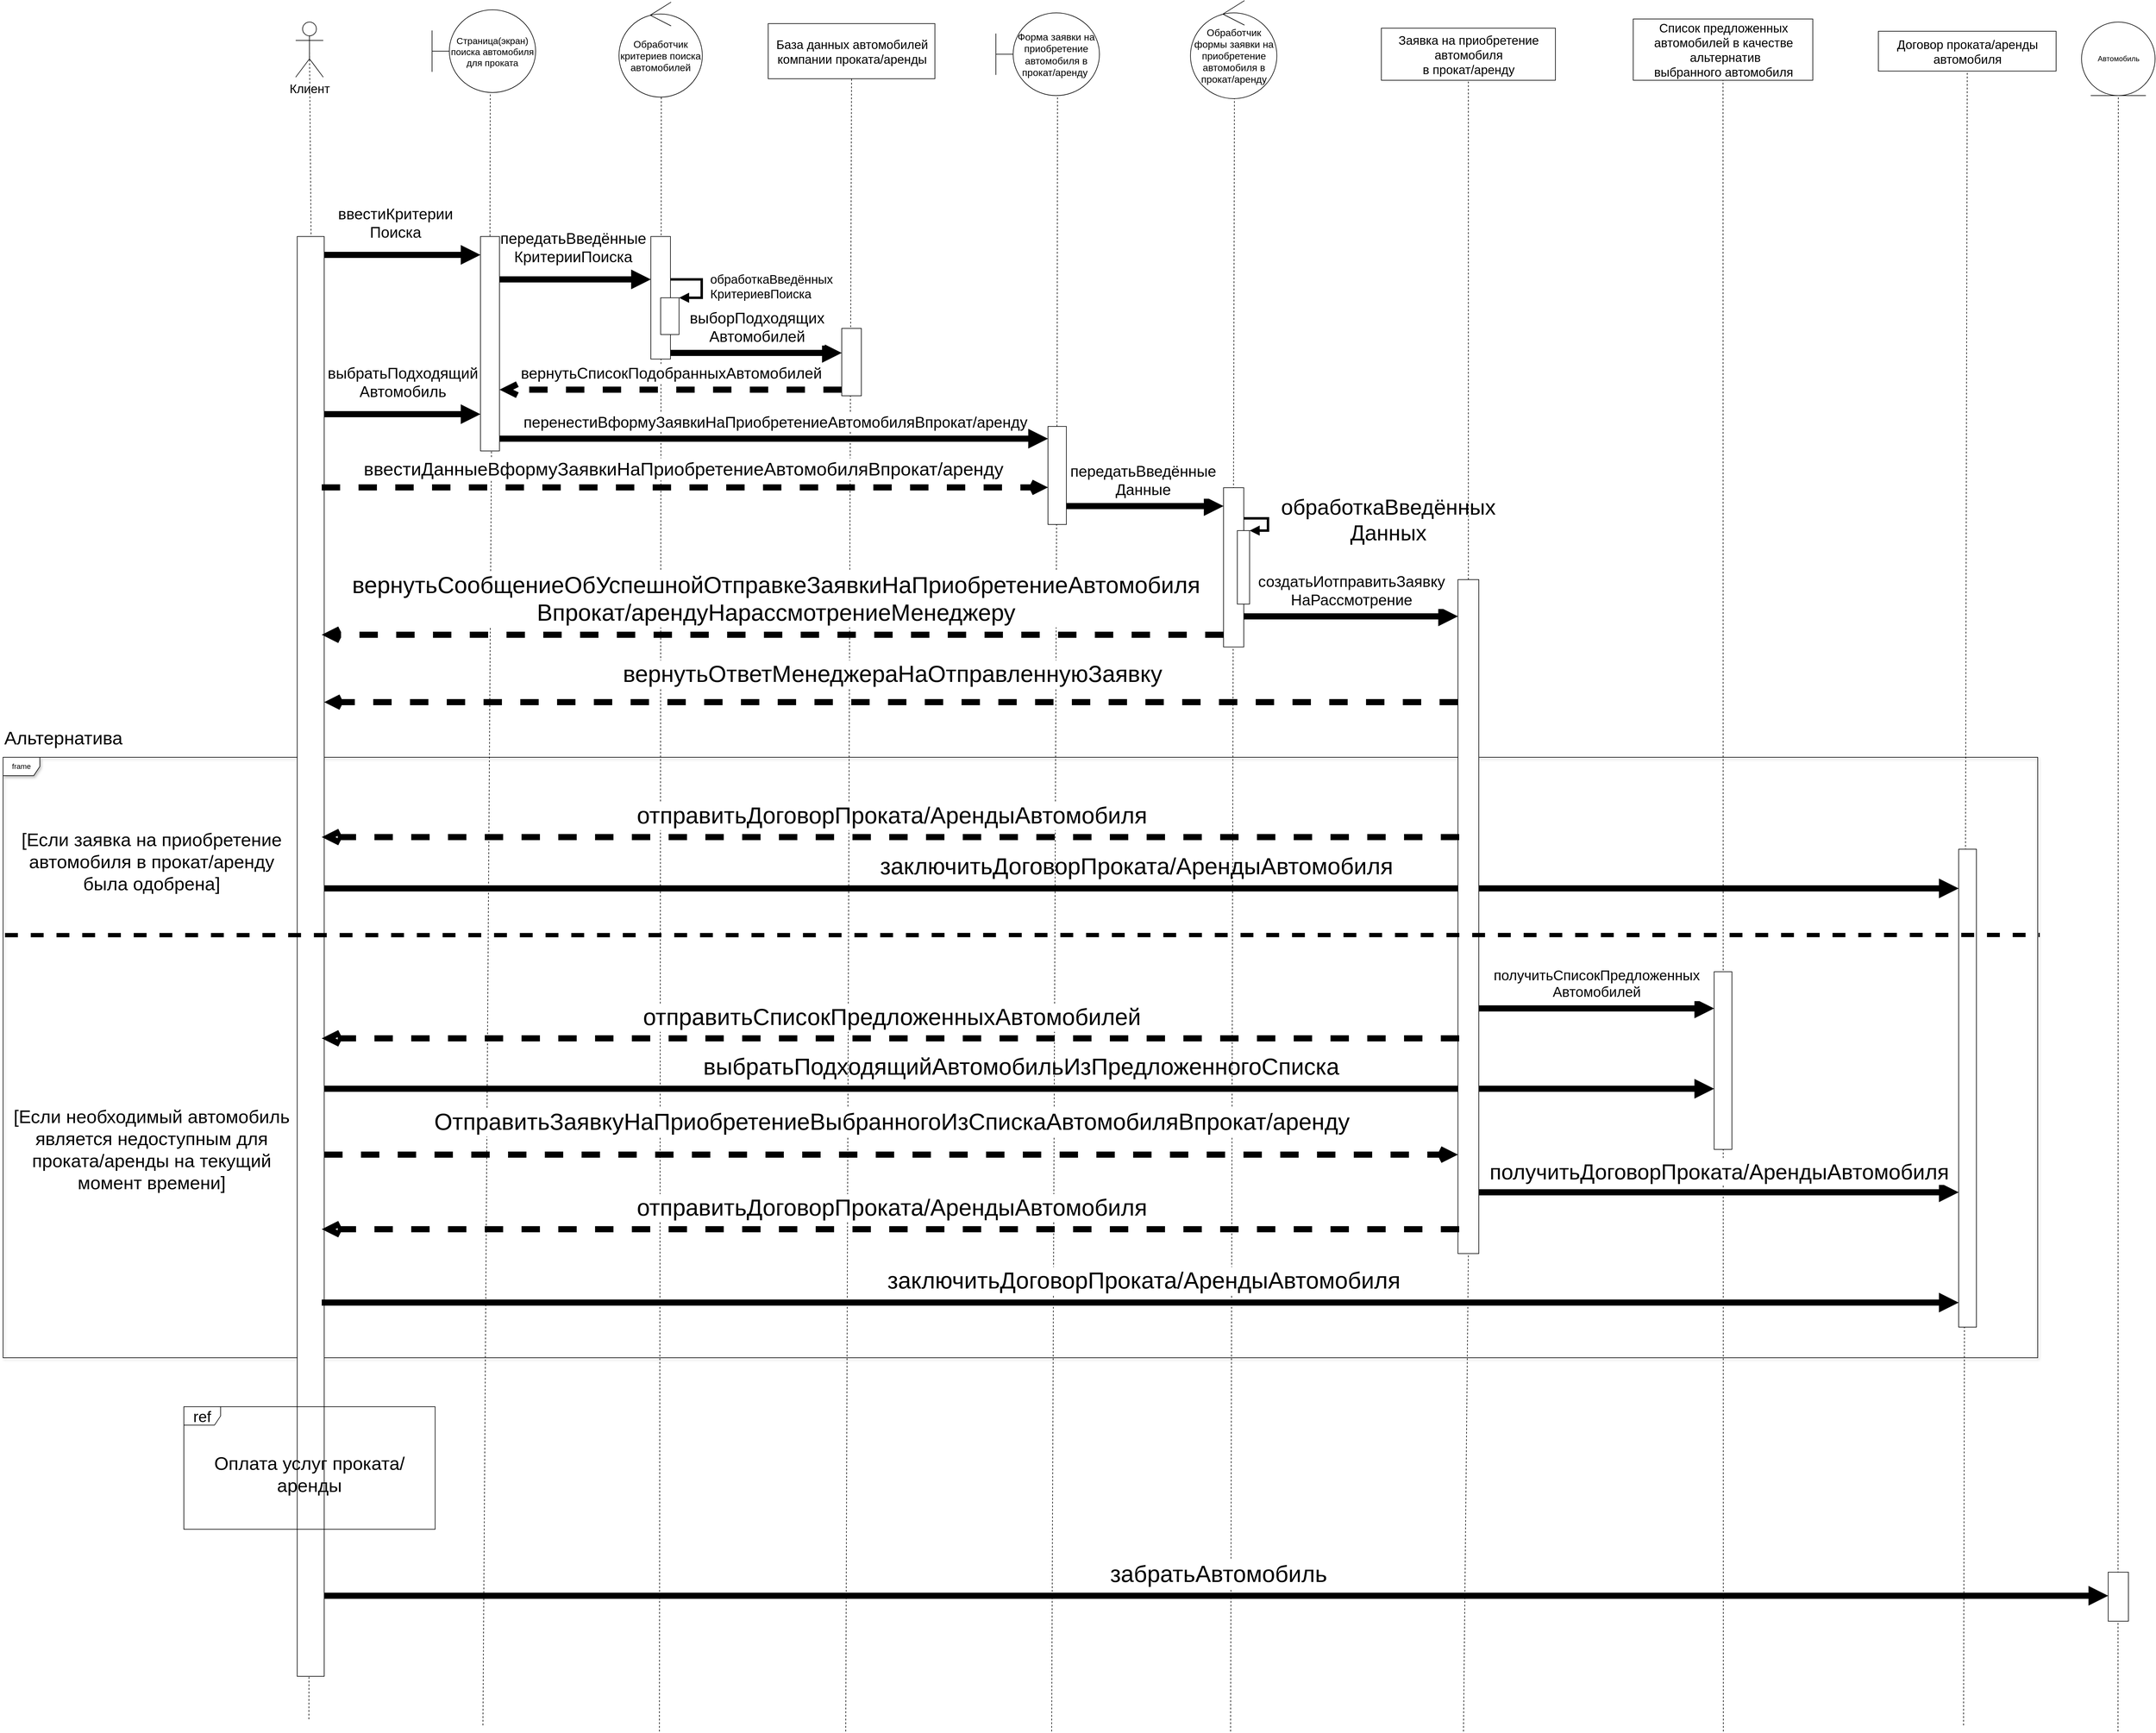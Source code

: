 <mxfile version="11.3.0" type="device" pages="1"><diagram id="gX1VoR7x7VAlLHODaygQ" name="Страница 1"><mxGraphModel dx="3720" dy="2869" grid="1" gridSize="10" guides="1" tooltips="1" connect="1" arrows="1" fold="1" page="1" pageScale="1" pageWidth="827" pageHeight="1169" math="0" shadow="0"><root><mxCell id="0"/><mxCell id="1" parent="0"/><mxCell id="iJltq6AiT_nE4RCaPnVk-61" value="frame" style="shape=umlFrame;whiteSpace=wrap;html=1;shadow=1;" parent="1" vertex="1"><mxGeometry x="-410" y="1210" width="3320" height="980" as="geometry"/></mxCell><mxCell id="iJltq6AiT_nE4RCaPnVk-91" value="&lt;font style=&quot;font-size: 38px&quot;&gt;выбратьПодходящийАвтомобильИзПредложенногоСписка&lt;/font&gt;" style="html=1;verticalAlign=bottom;endArrow=block;strokeWidth=10;" parent="1" edge="1"><mxGeometry x="0.004" y="10" width="80" relative="1" as="geometry"><mxPoint x="110.0" y="1751" as="sourcePoint"/><mxPoint x="2382" y="1751" as="targetPoint"/><Array as="points"><mxPoint x="220" y="1751"/></Array><mxPoint as="offset"/></mxGeometry></mxCell><mxCell id="iJltq6AiT_nE4RCaPnVk-78" value="&lt;font style=&quot;font-size: 38px&quot;&gt;заключитьДоговорПроката/АрендыАвтомобиля&lt;/font&gt;" style="html=1;verticalAlign=bottom;endArrow=block;strokeWidth=10;" parent="1" edge="1"><mxGeometry x="-0.004" y="10" width="80" relative="1" as="geometry"><mxPoint x="110.0" y="1424" as="sourcePoint"/><mxPoint x="2781" y="1424" as="targetPoint"/><Array as="points"><mxPoint x="160" y="1424"/></Array><mxPoint x="-1" as="offset"/></mxGeometry></mxCell><mxCell id="iJltq6AiT_nE4RCaPnVk-68" value="" style="html=1;points=[];perimeter=orthogonalPerimeter;" parent="1" vertex="1"><mxGeometry x="1964" y="920" width="34" height="1100" as="geometry"/></mxCell><mxCell id="iJltq6AiT_nE4RCaPnVk-3" value="&lt;font style=&quot;font-size: 20px&quot;&gt;Клиент&lt;/font&gt;" style="shape=umlActor;verticalLabelPosition=bottom;labelBackgroundColor=#ffffff;verticalAlign=top;html=1;" parent="1" vertex="1"><mxGeometry x="67.5" y="10" width="45" height="90" as="geometry"/></mxCell><mxCell id="iJltq6AiT_nE4RCaPnVk-5" value="" style="endArrow=none;dashed=1;html=1;entryX=0.5;entryY=0.5;entryDx=0;entryDy=0;entryPerimeter=0;exitX=0.514;exitY=0.001;exitDx=0;exitDy=0;exitPerimeter=0;" parent="1" source="iJltq6AiT_nE4RCaPnVk-16" target="iJltq6AiT_nE4RCaPnVk-3" edge="1"><mxGeometry width="50" height="50" relative="1" as="geometry"><mxPoint x="115" y="776.667" as="sourcePoint"/><mxPoint x="90" y="470" as="targetPoint"/></mxGeometry></mxCell><mxCell id="iJltq6AiT_nE4RCaPnVk-6" value="&lt;font style=&quot;font-size: 15px&quot;&gt;Страница(экран)&lt;br&gt;поиска автомобиля для проката&lt;/font&gt;" style="shape=umlBoundary;whiteSpace=wrap;html=1;" parent="1" vertex="1"><mxGeometry x="290" y="-10" width="169" height="135" as="geometry"/></mxCell><mxCell id="iJltq6AiT_nE4RCaPnVk-7" value="" style="endArrow=none;dashed=1;html=1;exitX=0.5;exitY=-0.002;exitDx=0;exitDy=0;exitPerimeter=0;entryX=0.562;entryY=1.004;entryDx=0;entryDy=0;entryPerimeter=0;" parent="1" source="iJltq6AiT_nE4RCaPnVk-28" target="iJltq6AiT_nE4RCaPnVk-6" edge="1"><mxGeometry width="50" height="50" relative="1" as="geometry"><mxPoint x="380" y="770" as="sourcePoint"/><mxPoint x="374" y="130" as="targetPoint"/></mxGeometry></mxCell><mxCell id="iJltq6AiT_nE4RCaPnVk-8" value="&lt;font style=&quot;font-size: 16px&quot;&gt;Обработчик критериев поиска автомобилей&lt;/font&gt;" style="ellipse;shape=umlControl;whiteSpace=wrap;html=1;" parent="1" vertex="1"><mxGeometry x="595" y="-22.5" width="136" height="155" as="geometry"/></mxCell><mxCell id="iJltq6AiT_nE4RCaPnVk-9" value="" style="endArrow=none;dashed=1;html=1;entryX=0.508;entryY=0.996;entryDx=0;entryDy=0;entryPerimeter=0;" parent="1" target="iJltq6AiT_nE4RCaPnVk-8" edge="1"><mxGeometry width="50" height="50" relative="1" as="geometry"><mxPoint x="661" y="2800" as="sourcePoint"/><mxPoint x="665" y="360" as="targetPoint"/></mxGeometry></mxCell><mxCell id="iJltq6AiT_nE4RCaPnVk-10" value="&lt;font style=&quot;font-size: 20px&quot;&gt;База данных автомобилей&lt;br&gt;компании проката/аренды&lt;/font&gt;" style="html=1;" parent="1" vertex="1"><mxGeometry x="838.5" y="12.5" width="272" height="90" as="geometry"/></mxCell><mxCell id="iJltq6AiT_nE4RCaPnVk-11" value="" style="endArrow=none;dashed=1;html=1;entryX=0.5;entryY=1;entryDx=0;entryDy=0;" parent="1" target="iJltq6AiT_nE4RCaPnVk-10" edge="1"><mxGeometry width="50" height="50" relative="1" as="geometry"><mxPoint x="965" y="2800" as="sourcePoint"/><mxPoint x="980" y="430" as="targetPoint"/></mxGeometry></mxCell><mxCell id="iJltq6AiT_nE4RCaPnVk-12" value="&lt;font style=&quot;font-size: 16px&quot;&gt;Форма заявки на приобретение автомобиля в прокат/аренду&amp;nbsp;&lt;/font&gt;" style="shape=umlBoundary;whiteSpace=wrap;html=1;" parent="1" vertex="1"><mxGeometry x="1210" y="-5" width="169" height="135" as="geometry"/></mxCell><mxCell id="iJltq6AiT_nE4RCaPnVk-13" value="" style="endArrow=none;dashed=1;html=1;entryX=0.595;entryY=0.995;entryDx=0;entryDy=0;entryPerimeter=0;" parent="1" target="iJltq6AiT_nE4RCaPnVk-12" edge="1"><mxGeometry width="50" height="50" relative="1" as="geometry"><mxPoint x="1301" y="2800" as="sourcePoint"/><mxPoint x="1306" y="150" as="targetPoint"/><Array as="points"><mxPoint x="1310" y="590"/></Array></mxGeometry></mxCell><mxCell id="iJltq6AiT_nE4RCaPnVk-14" value="&lt;font style=&quot;font-size: 16px&quot;&gt;Обработчик формы заявки на приобретение автомобиля в прокат/аренду&lt;/font&gt;" style="ellipse;shape=umlControl;whiteSpace=wrap;html=1;" parent="1" vertex="1"><mxGeometry x="1527.5" y="-25" width="141" height="160" as="geometry"/></mxCell><mxCell id="iJltq6AiT_nE4RCaPnVk-15" value="" style="endArrow=none;dashed=1;html=1;entryX=0.509;entryY=1.002;entryDx=0;entryDy=0;entryPerimeter=0;" parent="1" target="iJltq6AiT_nE4RCaPnVk-14" edge="1"><mxGeometry width="50" height="50" relative="1" as="geometry"><mxPoint x="1593" y="2800" as="sourcePoint"/><mxPoint x="1630" y="490" as="targetPoint"/></mxGeometry></mxCell><mxCell id="iJltq6AiT_nE4RCaPnVk-17" value="" style="endArrow=none;dashed=1;html=1;entryX=0.5;entryY=0.5;entryDx=0;entryDy=0;entryPerimeter=0;" parent="1" target="iJltq6AiT_nE4RCaPnVk-16" edge="1"><mxGeometry width="50" height="50" relative="1" as="geometry"><mxPoint x="89" y="2780" as="sourcePoint"/><mxPoint x="115" y="300" as="targetPoint"/></mxGeometry></mxCell><mxCell id="iJltq6AiT_nE4RCaPnVk-18" value="&lt;font style=&quot;font-size: 25px&quot;&gt;ввестиКритерии&lt;br&gt;Поиска&lt;/font&gt;" style="html=1;verticalAlign=bottom;endArrow=block;strokeWidth=10;" parent="1" edge="1"><mxGeometry x="-0.073" y="20" width="80" relative="1" as="geometry"><mxPoint x="110" y="390" as="sourcePoint"/><mxPoint x="369" y="390" as="targetPoint"/><mxPoint as="offset"/></mxGeometry></mxCell><mxCell id="iJltq6AiT_nE4RCaPnVk-16" value="" style="html=1;points=[];perimeter=orthogonalPerimeter;" parent="1" vertex="1"><mxGeometry x="70" y="360" width="44" height="2350" as="geometry"/></mxCell><mxCell id="iJltq6AiT_nE4RCaPnVk-28" value="" style="html=1;points=[];perimeter=orthogonalPerimeter;" parent="1" vertex="1"><mxGeometry x="369" y="360" width="31" height="350" as="geometry"/></mxCell><mxCell id="iJltq6AiT_nE4RCaPnVk-29" value="" style="endArrow=none;dashed=1;html=1;entryX=0.579;entryY=0.999;entryDx=0;entryDy=0;entryPerimeter=0;" parent="1" target="iJltq6AiT_nE4RCaPnVk-28" edge="1"><mxGeometry width="50" height="50" relative="1" as="geometry"><mxPoint x="373" y="2790" as="sourcePoint"/><mxPoint x="379.902" y="354.89" as="targetPoint"/></mxGeometry></mxCell><mxCell id="iJltq6AiT_nE4RCaPnVk-30" value="" style="html=1;points=[];perimeter=orthogonalPerimeter;" parent="1" vertex="1"><mxGeometry x="647" y="360" width="32" height="200" as="geometry"/></mxCell><mxCell id="iJltq6AiT_nE4RCaPnVk-31" value="&lt;font style=&quot;font-size: 25px&quot;&gt;передатьВведённые&lt;br&gt;КритерииПоиска&lt;/font&gt;" style="html=1;verticalAlign=bottom;endArrow=block;strokeWidth=10;" parent="1" source="iJltq6AiT_nE4RCaPnVk-28" target="iJltq6AiT_nE4RCaPnVk-30" edge="1"><mxGeometry x="0.134" y="28" width="80" relative="1" as="geometry"><mxPoint x="430" y="410" as="sourcePoint"/><mxPoint x="470" y="410" as="targetPoint"/><Array as="points"><mxPoint x="540" y="430"/></Array><mxPoint x="-20" y="8" as="offset"/></mxGeometry></mxCell><mxCell id="iJltq6AiT_nE4RCaPnVk-32" value="" style="html=1;points=[];perimeter=orthogonalPerimeter;" parent="1" vertex="1"><mxGeometry x="663" y="460" width="30" height="60" as="geometry"/></mxCell><mxCell id="iJltq6AiT_nE4RCaPnVk-33" value="&lt;font style=&quot;font-size: 20px&quot;&gt;обработкаВведённых&lt;br&gt;КритериевПоиска&lt;/font&gt;" style="edgeStyle=orthogonalEdgeStyle;html=1;align=left;spacingLeft=2;endArrow=block;rounded=0;entryX=1;entryY=0;strokeWidth=4;" parent="1" source="iJltq6AiT_nE4RCaPnVk-30" target="iJltq6AiT_nE4RCaPnVk-32" edge="1"><mxGeometry x="-0.131" y="-14" relative="1" as="geometry"><mxPoint x="688" y="430" as="sourcePoint"/><Array as="points"><mxPoint x="730" y="430"/><mxPoint x="730" y="460"/></Array><mxPoint x="24" y="10" as="offset"/></mxGeometry></mxCell><mxCell id="iJltq6AiT_nE4RCaPnVk-34" value="&lt;font style=&quot;font-size: 25px&quot;&gt;выборПодходящих&lt;br&gt;Автомобилей&lt;/font&gt;" style="html=1;verticalAlign=bottom;endArrow=block;strokeWidth=10;" parent="1" edge="1"><mxGeometry x="0.009" y="10" width="80" relative="1" as="geometry"><mxPoint x="679" y="550" as="sourcePoint"/><mxPoint x="958.5" y="550" as="targetPoint"/><mxPoint as="offset"/></mxGeometry></mxCell><mxCell id="iJltq6AiT_nE4RCaPnVk-35" value="" style="html=1;points=[];perimeter=orthogonalPerimeter;" parent="1" vertex="1"><mxGeometry x="958.5" y="510" width="32" height="110" as="geometry"/></mxCell><mxCell id="iJltq6AiT_nE4RCaPnVk-37" value="&lt;font style=&quot;font-size: 25px&quot;&gt;вернутьСписокПодобранныхАвтомобилей&lt;/font&gt;" style="html=1;verticalAlign=bottom;endArrow=open;dashed=1;endSize=8;strokeWidth=10;" parent="1" source="iJltq6AiT_nE4RCaPnVk-35" target="iJltq6AiT_nE4RCaPnVk-28" edge="1"><mxGeometry x="-0.003" y="-10" relative="1" as="geometry"><mxPoint x="940" y="608" as="sourcePoint"/><mxPoint x="440" y="610" as="targetPoint"/><Array as="points"><mxPoint x="940" y="610"/></Array><mxPoint as="offset"/></mxGeometry></mxCell><mxCell id="iJltq6AiT_nE4RCaPnVk-38" value="&lt;font style=&quot;font-size: 25px&quot;&gt;выбратьПодходящий&lt;br&gt;Автомобиль&lt;/font&gt;" style="html=1;verticalAlign=bottom;endArrow=block;strokeWidth=10;" parent="1" source="iJltq6AiT_nE4RCaPnVk-16" target="iJltq6AiT_nE4RCaPnVk-28" edge="1"><mxGeometry x="0.324" y="46" width="80" relative="1" as="geometry"><mxPoint x="141.5" y="649" as="sourcePoint"/><mxPoint x="321.5" y="650" as="targetPoint"/><Array as="points"><mxPoint x="281.5" y="650"/></Array><mxPoint x="-41" y="26" as="offset"/></mxGeometry></mxCell><mxCell id="iJltq6AiT_nE4RCaPnVk-42" value="" style="html=1;points=[];perimeter=orthogonalPerimeter;" parent="1" vertex="1"><mxGeometry x="1581.5" y="770" width="33" height="260" as="geometry"/></mxCell><mxCell id="iJltq6AiT_nE4RCaPnVk-48" value="" style="html=1;points=[];perimeter=orthogonalPerimeter;" parent="1" vertex="1"><mxGeometry x="1295" y="670" width="30" height="160" as="geometry"/></mxCell><mxCell id="iJltq6AiT_nE4RCaPnVk-50" value="&lt;font style=&quot;font-size: 25px&quot;&gt;перенестиВформуЗаявкиНаПриобретениеАвтомобиляВпрокат/аренду&lt;/font&gt;" style="html=1;verticalAlign=bottom;endArrow=block;strokeWidth=10;" parent="1" source="iJltq6AiT_nE4RCaPnVk-28" target="iJltq6AiT_nE4RCaPnVk-48" edge="1"><mxGeometry x="0.006" y="10" width="80" relative="1" as="geometry"><mxPoint x="440" y="694" as="sourcePoint"/><mxPoint x="1270" y="694" as="targetPoint"/><Array as="points"><mxPoint x="480" y="690"/></Array><mxPoint as="offset"/></mxGeometry></mxCell><mxCell id="iJltq6AiT_nE4RCaPnVk-52" value="&lt;font style=&quot;font-size: 30px&quot;&gt;ввестиДанныеВформуЗаявкиНаПриобретениеАвтомобиляВпрокат/аренду&lt;/font&gt;" style="html=1;verticalAlign=bottom;endArrow=open;dashed=1;endFill=0;strokeWidth=10;" parent="1" edge="1"><mxGeometry x="-0.004" y="10" width="80" relative="1" as="geometry"><mxPoint x="110" y="769.5" as="sourcePoint"/><mxPoint x="1295.0" y="769.5" as="targetPoint"/><Array as="points"><mxPoint x="330" y="769.5"/></Array><mxPoint as="offset"/></mxGeometry></mxCell><mxCell id="iJltq6AiT_nE4RCaPnVk-53" value="&lt;font style=&quot;font-size: 25px&quot;&gt;передатьВведённые&lt;br&gt;Данные&lt;/font&gt;" style="html=1;verticalAlign=bottom;endArrow=block;strokeWidth=10;" parent="1" edge="1"><mxGeometry x="0.443" y="61" width="80" relative="1" as="geometry"><mxPoint x="1325.0" y="800" as="sourcePoint"/><mxPoint x="1581.5" y="800" as="targetPoint"/><Array as="points"><mxPoint x="1510" y="800"/></Array><mxPoint x="-60" y="51" as="offset"/></mxGeometry></mxCell><mxCell id="iJltq6AiT_nE4RCaPnVk-54" value="" style="html=1;points=[];perimeter=orthogonalPerimeter;" parent="1" vertex="1"><mxGeometry x="1604" y="840" width="20" height="120" as="geometry"/></mxCell><mxCell id="iJltq6AiT_nE4RCaPnVk-55" value="&lt;font style=&quot;font-size: 35px&quot;&gt;обработкаВведённых&lt;br&gt;Данных&lt;/font&gt;" style="edgeStyle=orthogonalEdgeStyle;html=1;align=center;spacingLeft=2;endArrow=block;rounded=0;entryX=1;entryY=0;strokeWidth=4;" parent="1" source="iJltq6AiT_nE4RCaPnVk-42" target="iJltq6AiT_nE4RCaPnVk-54" edge="1"><mxGeometry x="-0.105" y="195" relative="1" as="geometry"><mxPoint x="1624" y="820" as="sourcePoint"/><Array as="points"><mxPoint x="1654" y="820"/><mxPoint x="1654" y="840"/></Array><mxPoint y="1" as="offset"/></mxGeometry></mxCell><mxCell id="iJltq6AiT_nE4RCaPnVk-56" value="&lt;font style=&quot;font-size: 38px&quot;&gt;вернутьСообщениеОбУспешнойОтправкеЗаявкиНаПриобретениеАвтомобиля&lt;br&gt;Впрокат/арендуНарассмотрениеМенеджеру&lt;/font&gt;" style="html=1;verticalAlign=bottom;endArrow=open;dashed=1;endSize=8;strokeWidth=10;" parent="1" edge="1"><mxGeometry x="0.891" y="-660" relative="1" as="geometry"><mxPoint x="1581.5" y="1010" as="sourcePoint"/><mxPoint x="110" y="1010" as="targetPoint"/><Array as="points"><mxPoint x="190" y="1010"/></Array><mxPoint x="661" y="650" as="offset"/></mxGeometry></mxCell><mxCell id="iJltq6AiT_nE4RCaPnVk-57" value="&lt;font style=&quot;font-size: 20px&quot;&gt;Договор проката/аренды &lt;br&gt;автомобиля&lt;/font&gt;" style="html=1;" parent="1" vertex="1"><mxGeometry x="2650" y="25" width="290" height="65" as="geometry"/></mxCell><mxCell id="iJltq6AiT_nE4RCaPnVk-58" value="" style="endArrow=none;dashed=1;html=1;entryX=0.5;entryY=1;entryDx=0;entryDy=0;" parent="1" target="iJltq6AiT_nE4RCaPnVk-57" edge="1"><mxGeometry width="50" height="50" relative="1" as="geometry"><mxPoint x="2789" y="2790" as="sourcePoint"/><mxPoint x="2530" y="430" as="targetPoint"/></mxGeometry></mxCell><mxCell id="iJltq6AiT_nE4RCaPnVk-59" value="Автомобиль" style="ellipse;shape=umlEntity;whiteSpace=wrap;html=1;" parent="1" vertex="1"><mxGeometry x="2981.5" y="10" width="120" height="120" as="geometry"/></mxCell><mxCell id="iJltq6AiT_nE4RCaPnVk-60" value="" style="endArrow=none;dashed=1;html=1;entryX=0.5;entryY=1;entryDx=0;entryDy=0;" parent="1" target="iJltq6AiT_nE4RCaPnVk-59" edge="1"><mxGeometry width="50" height="50" relative="1" as="geometry"><mxPoint x="3041" y="2800" as="sourcePoint"/><mxPoint x="3064" y="560" as="targetPoint"/></mxGeometry></mxCell><mxCell id="iJltq6AiT_nE4RCaPnVk-62" value="&lt;font style=&quot;font-size: 30px&quot;&gt;Альтернатива&lt;/font&gt;" style="text;html=1;resizable=0;points=[];autosize=1;align=left;verticalAlign=top;spacingTop=-4;" parent="1" vertex="1"><mxGeometry x="-410" y="1158" width="210" height="20" as="geometry"/></mxCell><mxCell id="iJltq6AiT_nE4RCaPnVk-63" value="&lt;font style=&quot;font-size: 30px&quot;&gt;[Если заявка на приобретение автомобиля в прокат/аренду была одобрена]&lt;/font&gt;" style="text;html=1;strokeColor=none;fillColor=none;align=center;verticalAlign=middle;whiteSpace=wrap;rounded=0;" parent="1" vertex="1"><mxGeometry x="-390" y="1370" width="445" height="20" as="geometry"/></mxCell><mxCell id="iJltq6AiT_nE4RCaPnVk-64" value="&lt;font style=&quot;font-size: 30px&quot;&gt;[Если необходимый автомобиль является недоступным для проката/аренды на текущий момент времени]&lt;/font&gt;" style="text;html=1;strokeColor=none;fillColor=none;align=center;verticalAlign=middle;whiteSpace=wrap;rounded=0;" parent="1" vertex="1"><mxGeometry x="-395" y="1840" width="455" height="20" as="geometry"/></mxCell><mxCell id="iJltq6AiT_nE4RCaPnVk-65" value="&lt;font style=&quot;font-size: 20px&quot;&gt;Заявка на приобретение &lt;br&gt;автомобиля &lt;br&gt;в прокат/аренду&lt;/font&gt;" style="html=1;" parent="1" vertex="1"><mxGeometry x="1839" y="20" width="284" height="85" as="geometry"/></mxCell><mxCell id="iJltq6AiT_nE4RCaPnVk-67" value="" style="endArrow=none;dashed=1;html=1;entryX=0.5;entryY=1;entryDx=0;entryDy=0;" parent="1" target="iJltq6AiT_nE4RCaPnVk-65" edge="1"><mxGeometry width="50" height="50" relative="1" as="geometry"><mxPoint x="1981" y="920" as="sourcePoint"/><mxPoint x="1947.5" y="490" as="targetPoint"/></mxGeometry></mxCell><mxCell id="iJltq6AiT_nE4RCaPnVk-69" value="" style="endArrow=none;dashed=1;html=1;entryX=0.5;entryY=1;entryDx=0;entryDy=0;" parent="1" target="iJltq6AiT_nE4RCaPnVk-68" edge="1"><mxGeometry width="50" height="50" relative="1" as="geometry"><mxPoint x="1973" y="2800" as="sourcePoint"/><mxPoint x="1980.929" y="325" as="targetPoint"/></mxGeometry></mxCell><mxCell id="iJltq6AiT_nE4RCaPnVk-70" value="&lt;font style=&quot;font-size: 25px&quot;&gt;создатьИотправитьЗаявку&lt;br&gt;НаРассмотрение&lt;/font&gt;" style="html=1;verticalAlign=bottom;endArrow=block;strokeWidth=10;" parent="1" edge="1"><mxGeometry x="0.004" y="10" width="80" relative="1" as="geometry"><mxPoint x="1614.5" y="980" as="sourcePoint"/><mxPoint x="1964" y="980" as="targetPoint"/><Array as="points"><mxPoint x="1660" y="980"/></Array><mxPoint as="offset"/></mxGeometry></mxCell><mxCell id="iJltq6AiT_nE4RCaPnVk-71" value="&lt;font style=&quot;font-size: 38px&quot;&gt;вернутьОтветМенеджераНаОтправленнуюЗаявку&lt;/font&gt;" style="html=1;verticalAlign=bottom;endArrow=open;strokeWidth=10;dashed=1;endFill=0;" parent="1" edge="1" target="iJltq6AiT_nE4RCaPnVk-16" source="iJltq6AiT_nE4RCaPnVk-68"><mxGeometry x="-0.001" y="-20" width="80" relative="1" as="geometry"><mxPoint x="2100" y="1010" as="sourcePoint"/><mxPoint x="1964" y="1120" as="targetPoint"/><Array as="points"><mxPoint x="1840" y="1120"/></Array><mxPoint x="1" as="offset"/></mxGeometry></mxCell><mxCell id="iJltq6AiT_nE4RCaPnVk-76" value="" style="html=1;points=[];perimeter=orthogonalPerimeter;" parent="1" vertex="1"><mxGeometry x="2781" y="1360" width="29" height="780" as="geometry"/></mxCell><mxCell id="iJltq6AiT_nE4RCaPnVk-80" value="&lt;font style=&quot;font-size: 30px&quot;&gt;Оплата услуг проката/аренды&lt;/font&gt;" style="text;html=1;strokeColor=none;fillColor=none;align=center;verticalAlign=middle;whiteSpace=wrap;rounded=0;" parent="1" vertex="1"><mxGeometry x="-110" y="2370" width="400" height="20" as="geometry"/></mxCell><mxCell id="iJltq6AiT_nE4RCaPnVk-81" value="" style="html=1;points=[];perimeter=orthogonalPerimeter;fillColor=#FFFFFF;" parent="1" vertex="1"><mxGeometry x="3025" y="2540" width="33" height="80" as="geometry"/></mxCell><mxCell id="iJltq6AiT_nE4RCaPnVk-82" value="&lt;font style=&quot;font-size: 38px&quot;&gt;забратьАвтомобиль&lt;/font&gt;" style="html=1;verticalAlign=bottom;endArrow=block;strokeWidth=10;" parent="1" edge="1"><mxGeometry x="0.002" y="10" width="80" relative="1" as="geometry"><mxPoint x="114" y="2578.5" as="sourcePoint"/><mxPoint x="3025" y="2578.5" as="targetPoint"/><Array as="points"><mxPoint x="160" y="2578.5"/></Array><mxPoint as="offset"/></mxGeometry></mxCell><mxCell id="iJltq6AiT_nE4RCaPnVk-83" value="" style="endArrow=none;dashed=1;html=1;exitX=0.001;exitY=0.477;exitDx=0;exitDy=0;exitPerimeter=0;entryX=1.001;entryY=0.326;entryDx=0;entryDy=0;entryPerimeter=0;strokeWidth=7;" parent="1" edge="1"><mxGeometry width="50" height="50" relative="1" as="geometry"><mxPoint x="-406.8" y="1500.309" as="sourcePoint"/><mxPoint x="2913.32" y="1500.04" as="targetPoint"/></mxGeometry></mxCell><mxCell id="iJltq6AiT_nE4RCaPnVk-85" value="&lt;font style=&quot;font-size: 20px&quot;&gt;Список предложенных &lt;br&gt;автомобилей в качестве&lt;br&gt;&amp;nbsp;альтернатив &lt;br&gt;выбранного автомобиля&lt;/font&gt;" style="html=1;" parent="1" vertex="1"><mxGeometry x="2250" y="5" width="293" height="100" as="geometry"/></mxCell><mxCell id="iJltq6AiT_nE4RCaPnVk-86" value="" style="endArrow=none;dashed=1;html=1;entryX=0.5;entryY=1;entryDx=0;entryDy=0;" parent="1" target="iJltq6AiT_nE4RCaPnVk-85" edge="1"><mxGeometry width="50" height="50" relative="1" as="geometry"><mxPoint x="2397" y="2800" as="sourcePoint"/><mxPoint x="2280" y="520" as="targetPoint"/></mxGeometry></mxCell><mxCell id="iJltq6AiT_nE4RCaPnVk-90" value="" style="html=1;points=[];perimeter=orthogonalPerimeter;strokeColor=#000000;fillColor=#FFFFFF;" parent="1" vertex="1"><mxGeometry x="2382" y="1560" width="29" height="290" as="geometry"/></mxCell><mxCell id="iJltq6AiT_nE4RCaPnVk-92" value="&lt;font style=&quot;font-size: 38px&quot;&gt;заключитьДоговорПроката/АрендыАвтомобиля&lt;/font&gt;" style="html=1;verticalAlign=bottom;endArrow=block;strokeWidth=10;" parent="1" edge="1"><mxGeometry x="0.004" y="10" width="80" relative="1" as="geometry"><mxPoint x="110.0" y="2100" as="sourcePoint"/><mxPoint x="2781" y="2100" as="targetPoint"/><Array as="points"><mxPoint x="240" y="2100"/></Array><mxPoint as="offset"/></mxGeometry></mxCell><mxCell id="wNwE_yGSmuQvfXNLPCBB-2" value="&lt;font style=&quot;font-size: 35px&quot;&gt;получитьДоговорПроката/АрендыАвтомобиля&lt;/font&gt;" style="html=1;verticalAlign=bottom;endArrow=block;strokeWidth=10;" parent="1" edge="1"><mxGeometry x="0.64" y="250" width="80" relative="1" as="geometry"><mxPoint x="1998" y="1920" as="sourcePoint"/><mxPoint x="2781" y="1920" as="targetPoint"/><Array as="points"><mxPoint x="2640" y="1920"/></Array><mxPoint x="-250" y="240" as="offset"/></mxGeometry></mxCell><mxCell id="wNwE_yGSmuQvfXNLPCBB-3" value="&lt;font style=&quot;font-size: 38px&quot;&gt;отправитьДоговорПроката/АрендыАвтомобиля&lt;/font&gt;" style="html=1;verticalAlign=bottom;endArrow=open;dashed=1;endSize=8;strokeWidth=10;exitX=0.059;exitY=0.951;exitDx=0;exitDy=0;exitPerimeter=0;" parent="1" edge="1"><mxGeometry x="-0.002" y="-9" relative="1" as="geometry"><mxPoint x="1966.006" y="1340.21" as="sourcePoint"/><mxPoint x="110.0" y="1340.21" as="targetPoint"/><mxPoint as="offset"/></mxGeometry></mxCell><mxCell id="wNwE_yGSmuQvfXNLPCBB-4" value="&lt;font style=&quot;font-size: 23px&quot;&gt;получитьСписокПредложенных&lt;br&gt;Автомобилей&lt;/font&gt;" style="html=1;verticalAlign=bottom;endArrow=block;strokeWidth=10;exitX=1.01;exitY=0.933;exitDx=0;exitDy=0;exitPerimeter=0;" parent="1" edge="1"><mxGeometry x="-0.001" y="10" width="80" relative="1" as="geometry"><mxPoint x="1998.34" y="1619.92" as="sourcePoint"/><mxPoint x="2382" y="1619.92" as="targetPoint"/><mxPoint as="offset"/></mxGeometry></mxCell><mxCell id="wNwE_yGSmuQvfXNLPCBB-5" value="&lt;font style=&quot;font-size: 38px&quot;&gt;отправитьСписокПредложенныхАвтомобилей&lt;/font&gt;" style="html=1;verticalAlign=bottom;endArrow=open;dashed=1;endSize=8;strokeWidth=10;exitX=0.059;exitY=0.951;exitDx=0;exitDy=0;exitPerimeter=0;" parent="1" edge="1"><mxGeometry x="-0.002" y="-9" relative="1" as="geometry"><mxPoint x="1966.006" y="1668.71" as="sourcePoint"/><mxPoint x="110.0" y="1668.71" as="targetPoint"/><mxPoint as="offset"/></mxGeometry></mxCell><mxCell id="wNwE_yGSmuQvfXNLPCBB-6" value="&lt;font style=&quot;font-size: 38px&quot;&gt;ОтправитьЗаявкуНаПриобретениеВыбранногоИзСпискаАвтомобиляВпрокат/аренду&lt;/font&gt;" style="html=1;verticalAlign=bottom;endArrow=open;dashed=1;endSize=8;strokeWidth=10;" parent="1" edge="1"><mxGeometry x="0.996" y="920" relative="1" as="geometry"><mxPoint x="114.0" y="1858.5" as="sourcePoint"/><mxPoint x="1964" y="1858.5" as="targetPoint"/><Array as="points"><mxPoint x="1960" y="1858.5"/></Array><mxPoint x="-921" y="892" as="offset"/></mxGeometry></mxCell><mxCell id="wNwE_yGSmuQvfXNLPCBB-7" value="&lt;font style=&quot;font-size: 38px&quot;&gt;отправитьДоговорПроката/АрендыАвтомобиля&lt;/font&gt;" style="html=1;verticalAlign=bottom;endArrow=open;dashed=1;endSize=8;strokeWidth=10;exitX=0.059;exitY=0.951;exitDx=0;exitDy=0;exitPerimeter=0;" parent="1" edge="1"><mxGeometry x="-0.002" y="-9" relative="1" as="geometry"><mxPoint x="1966.006" y="1980.21" as="sourcePoint"/><mxPoint x="110.0" y="1980.21" as="targetPoint"/><mxPoint as="offset"/></mxGeometry></mxCell><mxCell id="iJltq6AiT_nE4RCaPnVk-79" value="&lt;font style=&quot;font-size: 25px&quot;&gt;ref&lt;/font&gt;" style="shape=umlFrame;whiteSpace=wrap;html=1;fillColor=#ffffff;" parent="1" vertex="1"><mxGeometry x="-115" y="2270" width="410" height="200" as="geometry"/></mxCell></root></mxGraphModel></diagram></mxfile>
